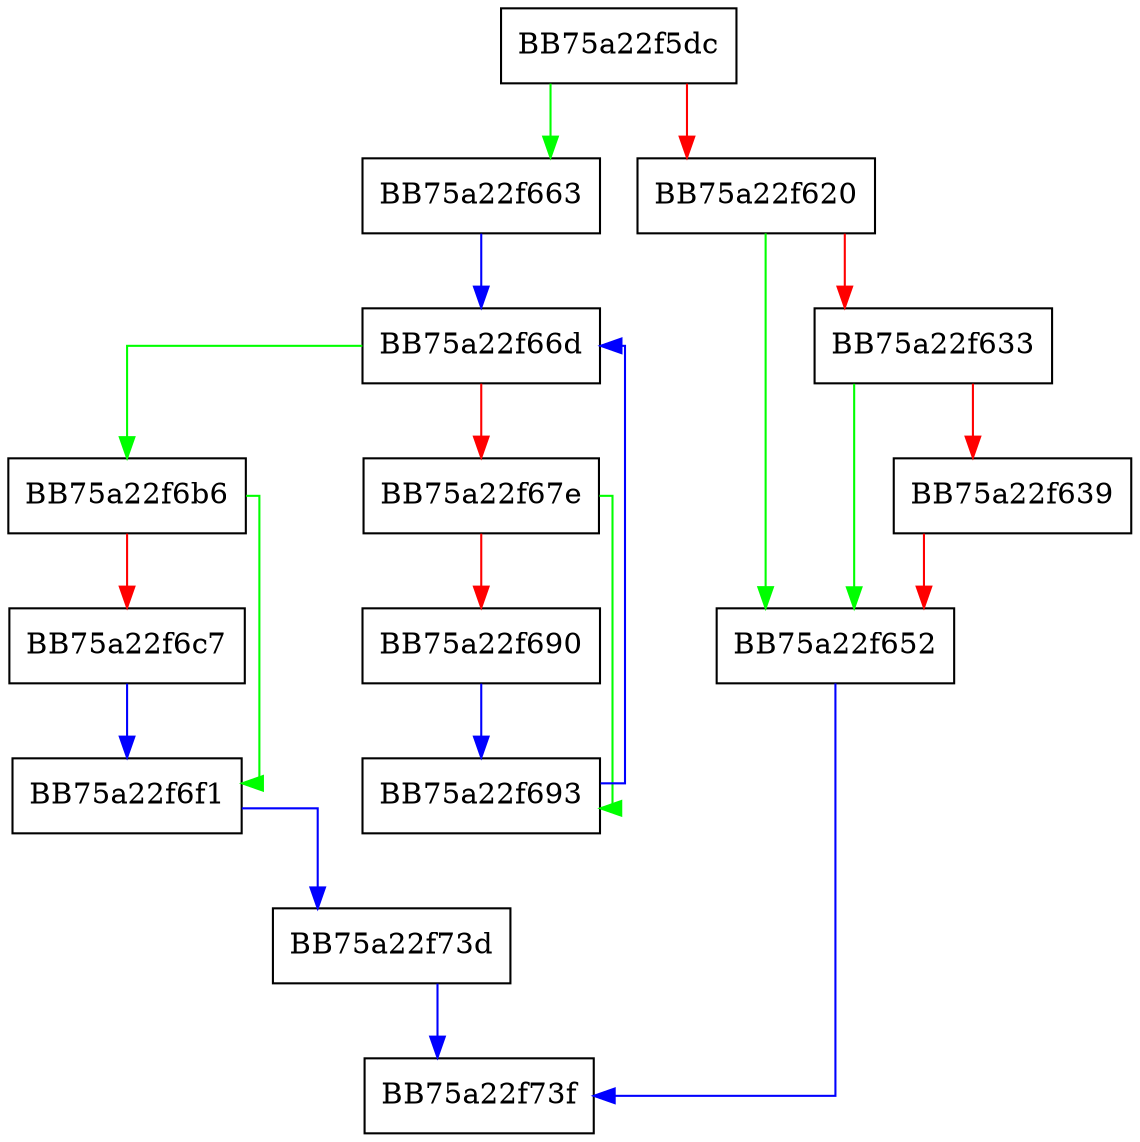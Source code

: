 digraph SetObHardeningExclusionProcessData {
  node [shape="box"];
  graph [splines=ortho];
  BB75a22f5dc -> BB75a22f663 [color="green"];
  BB75a22f5dc -> BB75a22f620 [color="red"];
  BB75a22f620 -> BB75a22f652 [color="green"];
  BB75a22f620 -> BB75a22f633 [color="red"];
  BB75a22f633 -> BB75a22f652 [color="green"];
  BB75a22f633 -> BB75a22f639 [color="red"];
  BB75a22f639 -> BB75a22f652 [color="red"];
  BB75a22f652 -> BB75a22f73f [color="blue"];
  BB75a22f663 -> BB75a22f66d [color="blue"];
  BB75a22f66d -> BB75a22f6b6 [color="green"];
  BB75a22f66d -> BB75a22f67e [color="red"];
  BB75a22f67e -> BB75a22f693 [color="green"];
  BB75a22f67e -> BB75a22f690 [color="red"];
  BB75a22f690 -> BB75a22f693 [color="blue"];
  BB75a22f693 -> BB75a22f66d [color="blue"];
  BB75a22f6b6 -> BB75a22f6f1 [color="green"];
  BB75a22f6b6 -> BB75a22f6c7 [color="red"];
  BB75a22f6c7 -> BB75a22f6f1 [color="blue"];
  BB75a22f6f1 -> BB75a22f73d [color="blue"];
  BB75a22f73d -> BB75a22f73f [color="blue"];
}
